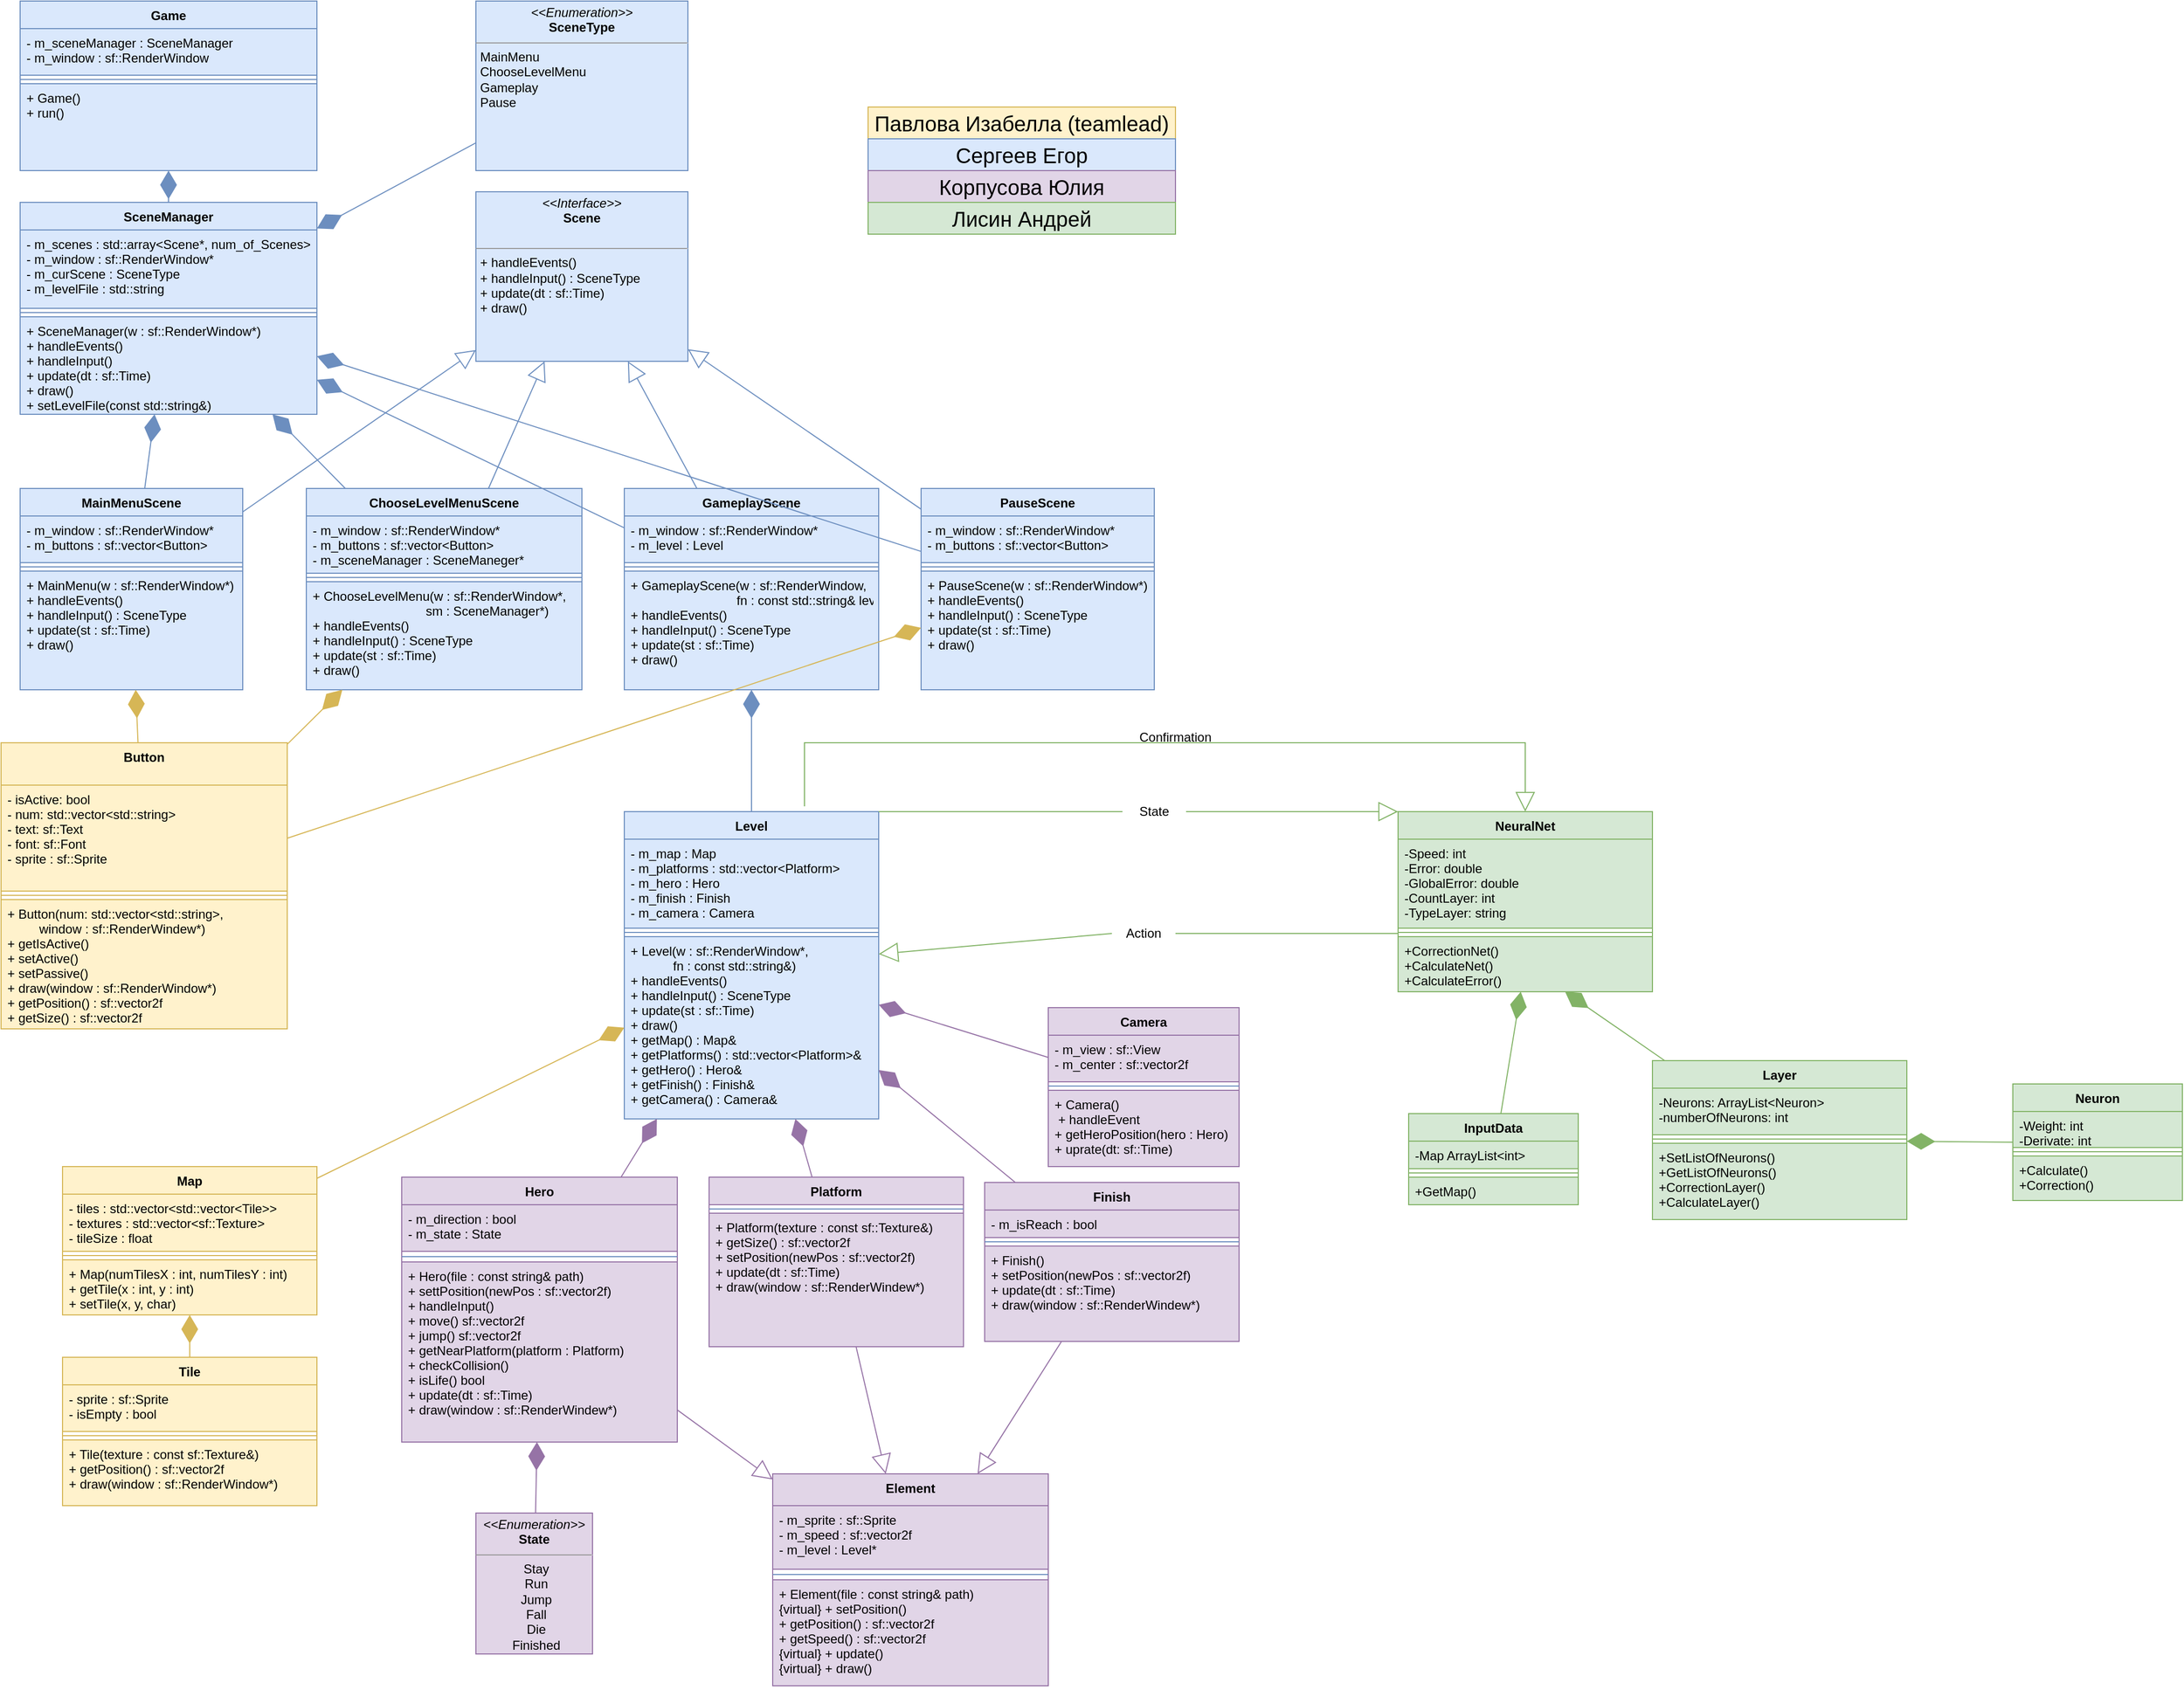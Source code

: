 <mxfile version="15.7.4" type="device"><diagram id="vkAeQ1FesNEpqsM9Obtp" name="Page-1"><mxGraphModel dx="2030" dy="1831" grid="1" gridSize="10" guides="1" tooltips="1" connect="1" arrows="1" fold="1" page="1" pageScale="1" pageWidth="827" pageHeight="1169" math="0" shadow="0"><root><mxCell id="0"/><mxCell id="1" parent="0"/><mxCell id="uZQgzMqzxV2RFCPO6Zmp-1" value="Game" style="swimlane;fontStyle=1;align=center;verticalAlign=top;childLayout=stackLayout;horizontal=1;startSize=26;horizontalStack=0;resizeParent=1;resizeParentMax=0;resizeLast=0;collapsible=1;marginBottom=0;fillColor=#dae8fc;strokeColor=#6c8ebf;" vertex="1" parent="1"><mxGeometry x="-542" y="-790" width="280" height="160" as="geometry"/></mxCell><mxCell id="uZQgzMqzxV2RFCPO6Zmp-2" value="- m_sceneManager : SceneManager&#10;- m_window : sf::RenderWindow" style="text;strokeColor=#6c8ebf;fillColor=#dae8fc;align=left;verticalAlign=top;spacingLeft=4;spacingRight=4;overflow=hidden;rotatable=0;points=[[0,0.5],[1,0.5]];portConstraint=eastwest;" vertex="1" parent="uZQgzMqzxV2RFCPO6Zmp-1"><mxGeometry y="26" width="280" height="44" as="geometry"/></mxCell><mxCell id="uZQgzMqzxV2RFCPO6Zmp-3" value="" style="line;strokeWidth=1;fillColor=#dae8fc;align=left;verticalAlign=middle;spacingTop=-1;spacingLeft=3;spacingRight=3;rotatable=0;labelPosition=right;points=[];portConstraint=eastwest;strokeColor=#6c8ebf;" vertex="1" parent="uZQgzMqzxV2RFCPO6Zmp-1"><mxGeometry y="70" width="280" height="8" as="geometry"/></mxCell><mxCell id="uZQgzMqzxV2RFCPO6Zmp-4" value="+ Game()&#10;+ run()" style="text;strokeColor=#6c8ebf;fillColor=#dae8fc;align=left;verticalAlign=top;spacingLeft=4;spacingRight=4;overflow=hidden;rotatable=0;points=[[0,0.5],[1,0.5]];portConstraint=eastwest;" vertex="1" parent="uZQgzMqzxV2RFCPO6Zmp-1"><mxGeometry y="78" width="280" height="82" as="geometry"/></mxCell><mxCell id="uZQgzMqzxV2RFCPO6Zmp-5" value="SceneManager" style="swimlane;fontStyle=1;align=center;verticalAlign=top;childLayout=stackLayout;horizontal=1;startSize=26;horizontalStack=0;resizeParent=1;resizeParentMax=0;resizeLast=0;collapsible=1;marginBottom=0;fillColor=#dae8fc;strokeColor=#6c8ebf;" vertex="1" parent="1"><mxGeometry x="-542" y="-600" width="280" height="200" as="geometry"><mxRectangle x="840" y="-240" width="120" height="26" as="alternateBounds"/></mxGeometry></mxCell><mxCell id="uZQgzMqzxV2RFCPO6Zmp-6" value="- m_scenes : std::array&lt;Scene*, num_of_Scenes&gt;&#10;- m_window : sf::RenderWindow*&#10;- m_curScene : SceneType&#10;- m_levelFile : std::string" style="text;strokeColor=#6c8ebf;fillColor=#dae8fc;align=left;verticalAlign=top;spacingLeft=4;spacingRight=4;overflow=hidden;rotatable=0;points=[[0,0.5],[1,0.5]];portConstraint=eastwest;" vertex="1" parent="uZQgzMqzxV2RFCPO6Zmp-5"><mxGeometry y="26" width="280" height="74" as="geometry"/></mxCell><mxCell id="uZQgzMqzxV2RFCPO6Zmp-7" value="" style="line;strokeWidth=1;fillColor=#dae8fc;align=left;verticalAlign=middle;spacingTop=-1;spacingLeft=3;spacingRight=3;rotatable=0;labelPosition=right;points=[];portConstraint=eastwest;strokeColor=#6c8ebf;" vertex="1" parent="uZQgzMqzxV2RFCPO6Zmp-5"><mxGeometry y="100" width="280" height="8" as="geometry"/></mxCell><mxCell id="uZQgzMqzxV2RFCPO6Zmp-8" value="+ SceneManager(w : sf::RenderWindow*)&#10;+ handleEvents()&#10;+ handleInput()&#10;+ update(dt : sf::Time)&#10;+ draw()&#10;+ setLevelFile(const std::string&amp;)" style="text;strokeColor=#6c8ebf;fillColor=#dae8fc;align=left;verticalAlign=top;spacingLeft=4;spacingRight=4;overflow=hidden;rotatable=0;points=[[0,0.5],[1,0.5]];portConstraint=eastwest;" vertex="1" parent="uZQgzMqzxV2RFCPO6Zmp-5"><mxGeometry y="108" width="280" height="92" as="geometry"/></mxCell><mxCell id="uZQgzMqzxV2RFCPO6Zmp-9" value="&lt;p style=&quot;margin: 0px ; margin-top: 4px ; text-align: center&quot;&gt;&lt;i&gt;&amp;lt;&amp;lt;Interface&amp;gt;&amp;gt;&lt;/i&gt;&lt;br&gt;&lt;b&gt;Scene&lt;/b&gt;&lt;/p&gt;&lt;p style=&quot;margin: 0px ; margin-left: 4px&quot;&gt;&lt;br&gt;&lt;/p&gt;&lt;hr size=&quot;1&quot;&gt;&lt;p style=&quot;margin: 0px ; margin-left: 4px&quot;&gt;+ handleEvents()&lt;br&gt;+ handleInput() : SceneType&lt;/p&gt;&lt;p style=&quot;margin: 0px ; margin-left: 4px&quot;&gt;+ update(dt : sf::Time)&lt;/p&gt;&lt;p style=&quot;margin: 0px ; margin-left: 4px&quot;&gt;+ draw()&lt;/p&gt;" style="verticalAlign=top;align=left;overflow=fill;fontSize=12;fontFamily=Helvetica;html=1;fillColor=#dae8fc;strokeColor=#6c8ebf;" vertex="1" parent="1"><mxGeometry x="-112" y="-610" width="200" height="160" as="geometry"/></mxCell><mxCell id="uZQgzMqzxV2RFCPO6Zmp-10" value="&lt;p style=&quot;margin: 0px ; margin-top: 4px ; text-align: center&quot;&gt;&lt;i&gt;&amp;lt;&amp;lt;Enumeration&amp;gt;&amp;gt;&lt;/i&gt;&lt;br&gt;&lt;b&gt;SceneType&lt;/b&gt;&lt;/p&gt;&lt;hr size=&quot;1&quot;&gt;&lt;p style=&quot;margin: 0px ; margin-left: 4px&quot;&gt;MainMenu&lt;/p&gt;&lt;p style=&quot;margin: 0px ; margin-left: 4px&quot;&gt;ChooseLevelMenu&lt;/p&gt;&lt;p style=&quot;margin: 0px ; margin-left: 4px&quot;&gt;Gameplay&lt;/p&gt;&lt;p style=&quot;margin: 0px ; margin-left: 4px&quot;&gt;Pause&lt;/p&gt;" style="verticalAlign=top;align=left;overflow=fill;fontSize=12;fontFamily=Helvetica;html=1;fillColor=#dae8fc;strokeColor=#6c8ebf;" vertex="1" parent="1"><mxGeometry x="-112" y="-790" width="200" height="160" as="geometry"/></mxCell><mxCell id="uZQgzMqzxV2RFCPO6Zmp-11" value="" style="endArrow=diamondThin;endFill=1;endSize=24;html=1;rounded=0;exitX=0.5;exitY=0;exitDx=0;exitDy=0;fillColor=#dae8fc;strokeColor=#6c8ebf;" edge="1" parent="1" source="uZQgzMqzxV2RFCPO6Zmp-5" target="uZQgzMqzxV2RFCPO6Zmp-4"><mxGeometry width="160" relative="1" as="geometry"><mxPoint x="-1382" y="170" as="sourcePoint"/><mxPoint x="-1412" y="70" as="targetPoint"/></mxGeometry></mxCell><mxCell id="uZQgzMqzxV2RFCPO6Zmp-12" value="MainMenuScene" style="swimlane;fontStyle=1;align=center;verticalAlign=top;childLayout=stackLayout;horizontal=1;startSize=26;horizontalStack=0;resizeParent=1;resizeParentMax=0;resizeLast=0;collapsible=1;marginBottom=0;fillColor=#dae8fc;strokeColor=#6c8ebf;" vertex="1" parent="1"><mxGeometry x="-542" y="-330" width="210" height="190" as="geometry"/></mxCell><mxCell id="uZQgzMqzxV2RFCPO6Zmp-13" value="- m_window : sf::RenderWindow*&#10;- m_buttons : sf::vector&lt;Button&gt;" style="text;strokeColor=#6c8ebf;fillColor=#dae8fc;align=left;verticalAlign=top;spacingLeft=4;spacingRight=4;overflow=hidden;rotatable=0;points=[[0,0.5],[1,0.5]];portConstraint=eastwest;" vertex="1" parent="uZQgzMqzxV2RFCPO6Zmp-12"><mxGeometry y="26" width="210" height="44" as="geometry"/></mxCell><mxCell id="uZQgzMqzxV2RFCPO6Zmp-14" value="" style="line;strokeWidth=1;fillColor=#dae8fc;align=left;verticalAlign=middle;spacingTop=-1;spacingLeft=3;spacingRight=3;rotatable=0;labelPosition=right;points=[];portConstraint=eastwest;strokeColor=#6c8ebf;" vertex="1" parent="uZQgzMqzxV2RFCPO6Zmp-12"><mxGeometry y="70" width="210" height="8" as="geometry"/></mxCell><mxCell id="uZQgzMqzxV2RFCPO6Zmp-15" value="+ MainMenu(w : sf::RenderWindow*)&#10;+ handleEvents()&#10;+ handleInput() : SceneType&#10;+ update(st : sf::Time)&#10;+ draw()" style="text;strokeColor=#6c8ebf;fillColor=#dae8fc;align=left;verticalAlign=top;spacingLeft=4;spacingRight=4;overflow=hidden;rotatable=0;points=[[0,0.5],[1,0.5]];portConstraint=eastwest;" vertex="1" parent="uZQgzMqzxV2RFCPO6Zmp-12"><mxGeometry y="78" width="210" height="112" as="geometry"/></mxCell><mxCell id="uZQgzMqzxV2RFCPO6Zmp-16" value="" style="endArrow=block;endSize=16;endFill=0;html=1;rounded=0;fillColor=#dae8fc;strokeColor=#6c8ebf;" edge="1" parent="1" source="uZQgzMqzxV2RFCPO6Zmp-12" target="uZQgzMqzxV2RFCPO6Zmp-9"><mxGeometry width="160" relative="1" as="geometry"><mxPoint x="-302" y="490" as="sourcePoint"/><mxPoint x="-142" y="490" as="targetPoint"/></mxGeometry></mxCell><mxCell id="uZQgzMqzxV2RFCPO6Zmp-17" value="ChooseLevelMenuScene" style="swimlane;fontStyle=1;align=center;verticalAlign=top;childLayout=stackLayout;horizontal=1;startSize=26;horizontalStack=0;resizeParent=1;resizeParentMax=0;resizeLast=0;collapsible=1;marginBottom=0;fillColor=#dae8fc;strokeColor=#6c8ebf;" vertex="1" parent="1"><mxGeometry x="-272" y="-330" width="260" height="190" as="geometry"/></mxCell><mxCell id="uZQgzMqzxV2RFCPO6Zmp-18" value="- m_window : sf::RenderWindow*&#10;- m_buttons : sf::vector&lt;Button&gt;&#10;- m_sceneManager : SceneManeger*" style="text;strokeColor=#6c8ebf;fillColor=#dae8fc;align=left;verticalAlign=top;spacingLeft=4;spacingRight=4;overflow=hidden;rotatable=0;points=[[0,0.5],[1,0.5]];portConstraint=eastwest;" vertex="1" parent="uZQgzMqzxV2RFCPO6Zmp-17"><mxGeometry y="26" width="260" height="54" as="geometry"/></mxCell><mxCell id="uZQgzMqzxV2RFCPO6Zmp-19" value="" style="line;strokeWidth=1;fillColor=#dae8fc;align=left;verticalAlign=middle;spacingTop=-1;spacingLeft=3;spacingRight=3;rotatable=0;labelPosition=right;points=[];portConstraint=eastwest;strokeColor=#6c8ebf;" vertex="1" parent="uZQgzMqzxV2RFCPO6Zmp-17"><mxGeometry y="80" width="260" height="8" as="geometry"/></mxCell><mxCell id="uZQgzMqzxV2RFCPO6Zmp-20" value="+ ChooseLevelMenu(w : sf::RenderWindow*,&#10;                                sm : SceneManager*)&#10;+ handleEvents()&#10;+ handleInput() : SceneType&#10;+ update(st : sf::Time)&#10;+ draw()" style="text;strokeColor=#6c8ebf;fillColor=#dae8fc;align=left;verticalAlign=top;spacingLeft=4;spacingRight=4;overflow=hidden;rotatable=0;points=[[0,0.5],[1,0.5]];portConstraint=eastwest;" vertex="1" parent="uZQgzMqzxV2RFCPO6Zmp-17"><mxGeometry y="88" width="260" height="102" as="geometry"/></mxCell><mxCell id="uZQgzMqzxV2RFCPO6Zmp-21" value="" style="endArrow=block;endSize=16;endFill=0;html=1;rounded=0;fillColor=#dae8fc;strokeColor=#6c8ebf;" edge="1" parent="1" source="uZQgzMqzxV2RFCPO6Zmp-17" target="uZQgzMqzxV2RFCPO6Zmp-9"><mxGeometry width="160" relative="1" as="geometry"><mxPoint x="-222" y="520" as="sourcePoint"/><mxPoint x="-202" y="460" as="targetPoint"/></mxGeometry></mxCell><mxCell id="uZQgzMqzxV2RFCPO6Zmp-22" value="GameplayScene" style="swimlane;fontStyle=1;align=center;verticalAlign=top;childLayout=stackLayout;horizontal=1;startSize=26;horizontalStack=0;resizeParent=1;resizeParentMax=0;resizeLast=0;collapsible=1;marginBottom=0;fillColor=#dae8fc;strokeColor=#6c8ebf;" vertex="1" parent="1"><mxGeometry x="28" y="-330" width="240" height="190" as="geometry"/></mxCell><mxCell id="uZQgzMqzxV2RFCPO6Zmp-23" value="- m_window : sf::RenderWindow*&#10;- m_level : Level" style="text;strokeColor=#6c8ebf;fillColor=#dae8fc;align=left;verticalAlign=top;spacingLeft=4;spacingRight=4;overflow=hidden;rotatable=0;points=[[0,0.5],[1,0.5]];portConstraint=eastwest;" vertex="1" parent="uZQgzMqzxV2RFCPO6Zmp-22"><mxGeometry y="26" width="240" height="44" as="geometry"/></mxCell><mxCell id="uZQgzMqzxV2RFCPO6Zmp-24" value="" style="line;strokeWidth=1;fillColor=#dae8fc;align=left;verticalAlign=middle;spacingTop=-1;spacingLeft=3;spacingRight=3;rotatable=0;labelPosition=right;points=[];portConstraint=eastwest;strokeColor=#6c8ebf;" vertex="1" parent="uZQgzMqzxV2RFCPO6Zmp-22"><mxGeometry y="70" width="240" height="8" as="geometry"/></mxCell><mxCell id="uZQgzMqzxV2RFCPO6Zmp-25" value="+ GameplayScene(w : sf::RenderWindow,&#10;                              fn : const std::string&amp; level_file)&#10;+ handleEvents()&#10;+ handleInput() : SceneType&#10;+ update(st : sf::Time)&#10;+ draw()" style="text;strokeColor=#6c8ebf;fillColor=#dae8fc;align=left;verticalAlign=top;spacingLeft=4;spacingRight=4;overflow=hidden;rotatable=0;points=[[0,0.5],[1,0.5]];portConstraint=eastwest;" vertex="1" parent="uZQgzMqzxV2RFCPO6Zmp-22"><mxGeometry y="78" width="240" height="112" as="geometry"/></mxCell><mxCell id="uZQgzMqzxV2RFCPO6Zmp-26" value="" style="endArrow=block;endSize=16;endFill=0;html=1;rounded=0;fillColor=#dae8fc;strokeColor=#6c8ebf;" edge="1" parent="1" source="uZQgzMqzxV2RFCPO6Zmp-22" target="uZQgzMqzxV2RFCPO6Zmp-9"><mxGeometry width="160" relative="1" as="geometry"><mxPoint x="-62" y="488.6" as="sourcePoint"/><mxPoint x="-62" y="430" as="targetPoint"/></mxGeometry></mxCell><mxCell id="uZQgzMqzxV2RFCPO6Zmp-27" value="PauseScene" style="swimlane;fontStyle=1;align=center;verticalAlign=top;childLayout=stackLayout;horizontal=1;startSize=26;horizontalStack=0;resizeParent=1;resizeParentMax=0;resizeLast=0;collapsible=1;marginBottom=0;fillColor=#dae8fc;strokeColor=#6c8ebf;" vertex="1" parent="1"><mxGeometry x="308" y="-330" width="220" height="190" as="geometry"/></mxCell><mxCell id="uZQgzMqzxV2RFCPO6Zmp-28" value="- m_window : sf::RenderWindow*&#10;- m_buttons : sf::vector&lt;Button&gt;" style="text;strokeColor=#6c8ebf;fillColor=#dae8fc;align=left;verticalAlign=top;spacingLeft=4;spacingRight=4;overflow=hidden;rotatable=0;points=[[0,0.5],[1,0.5]];portConstraint=eastwest;" vertex="1" parent="uZQgzMqzxV2RFCPO6Zmp-27"><mxGeometry y="26" width="220" height="44" as="geometry"/></mxCell><mxCell id="uZQgzMqzxV2RFCPO6Zmp-29" value="" style="line;strokeWidth=1;fillColor=#dae8fc;align=left;verticalAlign=middle;spacingTop=-1;spacingLeft=3;spacingRight=3;rotatable=0;labelPosition=right;points=[];portConstraint=eastwest;strokeColor=#6c8ebf;" vertex="1" parent="uZQgzMqzxV2RFCPO6Zmp-27"><mxGeometry y="70" width="220" height="8" as="geometry"/></mxCell><mxCell id="uZQgzMqzxV2RFCPO6Zmp-30" value="+ PauseScene(w : sf::RenderWindow*)&#10;+ handleEvents()&#10;+ handleInput() : SceneType&#10;+ update(st : sf::Time)&#10;+ draw()" style="text;strokeColor=#6c8ebf;fillColor=#dae8fc;align=left;verticalAlign=top;spacingLeft=4;spacingRight=4;overflow=hidden;rotatable=0;points=[[0,0.5],[1,0.5]];portConstraint=eastwest;" vertex="1" parent="uZQgzMqzxV2RFCPO6Zmp-27"><mxGeometry y="78" width="220" height="112" as="geometry"/></mxCell><mxCell id="uZQgzMqzxV2RFCPO6Zmp-31" value="" style="endArrow=block;endSize=16;endFill=0;html=1;rounded=0;fillColor=#dae8fc;strokeColor=#6c8ebf;" edge="1" parent="1" source="uZQgzMqzxV2RFCPO6Zmp-27" target="uZQgzMqzxV2RFCPO6Zmp-9"><mxGeometry width="160" relative="1" as="geometry"><mxPoint x="-82" y="410" as="sourcePoint"/><mxPoint x="-102" y="350" as="targetPoint"/></mxGeometry></mxCell><mxCell id="uZQgzMqzxV2RFCPO6Zmp-34" value="Level" style="swimlane;fontStyle=1;align=center;verticalAlign=top;childLayout=stackLayout;horizontal=1;startSize=26;horizontalStack=0;resizeParent=1;resizeParentMax=0;resizeLast=0;collapsible=1;marginBottom=0;fillColor=#dae8fc;strokeColor=#6c8ebf;" vertex="1" parent="1"><mxGeometry x="28" y="-25" width="240" height="290" as="geometry"/></mxCell><mxCell id="uZQgzMqzxV2RFCPO6Zmp-35" value="- m_map : Map&#10;- m_platforms : std::vector&lt;Platform&gt;&#10;- m_hero : Hero&#10;- m_finish : Finish&#10;- m_camera : Camera" style="text;strokeColor=#6c8ebf;fillColor=#dae8fc;align=left;verticalAlign=top;spacingLeft=4;spacingRight=4;overflow=hidden;rotatable=0;points=[[0,0.5],[1,0.5]];portConstraint=eastwest;" vertex="1" parent="uZQgzMqzxV2RFCPO6Zmp-34"><mxGeometry y="26" width="240" height="84" as="geometry"/></mxCell><mxCell id="uZQgzMqzxV2RFCPO6Zmp-36" value="" style="line;strokeWidth=1;fillColor=#dae8fc;align=left;verticalAlign=middle;spacingTop=-1;spacingLeft=3;spacingRight=3;rotatable=0;labelPosition=right;points=[];portConstraint=eastwest;strokeColor=#6c8ebf;" vertex="1" parent="uZQgzMqzxV2RFCPO6Zmp-34"><mxGeometry y="110" width="240" height="8" as="geometry"/></mxCell><mxCell id="uZQgzMqzxV2RFCPO6Zmp-37" value="+ Level(w : sf::RenderWindow*,&#10;            fn : const std::string&amp;)&#10;+ handleEvents()&#10;+ handleInput() : SceneType&#10;+ update(st : sf::Time)&#10;+ draw()&#10;+ getMap() : Map&amp;&#10;+ getPlatforms() : std::vector&lt;Platform&gt;&amp;&#10;+ getHero() : Hero&amp;&#10;+ getFinish() : Finish&amp;&#10;+ getCamera() : Camera&amp;" style="text;strokeColor=#6c8ebf;fillColor=#dae8fc;align=left;verticalAlign=top;spacingLeft=4;spacingRight=4;overflow=hidden;rotatable=0;points=[[0,0.5],[1,0.5]];portConstraint=eastwest;" vertex="1" parent="uZQgzMqzxV2RFCPO6Zmp-34"><mxGeometry y="118" width="240" height="172" as="geometry"/></mxCell><mxCell id="uZQgzMqzxV2RFCPO6Zmp-38" value="" style="endArrow=diamondThin;endFill=1;endSize=24;html=1;rounded=0;fillColor=#dae8fc;strokeColor=#6c8ebf;" edge="1" parent="1" source="uZQgzMqzxV2RFCPO6Zmp-34" target="uZQgzMqzxV2RFCPO6Zmp-22"><mxGeometry width="160" relative="1" as="geometry"><mxPoint x="78" y="-60" as="sourcePoint"/><mxPoint x="238" y="-60" as="targetPoint"/></mxGeometry></mxCell><mxCell id="uZQgzMqzxV2RFCPO6Zmp-39" value="Platform" style="swimlane;fontStyle=1;align=center;verticalAlign=top;childLayout=stackLayout;horizontal=1;startSize=26;horizontalStack=0;resizeParent=1;resizeParentMax=0;resizeLast=0;collapsible=1;marginBottom=0;fillColor=#e1d5e7;strokeColor=#9673a6;" vertex="1" parent="1"><mxGeometry x="108" y="320" width="240" height="160" as="geometry"/></mxCell><mxCell id="uZQgzMqzxV2RFCPO6Zmp-40" value="" style="line;strokeWidth=1;fillColor=#dae8fc;align=left;verticalAlign=middle;spacingTop=-1;spacingLeft=3;spacingRight=3;rotatable=0;labelPosition=right;points=[];portConstraint=eastwest;strokeColor=#6c8ebf;" vertex="1" parent="uZQgzMqzxV2RFCPO6Zmp-39"><mxGeometry y="26" width="240" height="8" as="geometry"/></mxCell><mxCell id="uZQgzMqzxV2RFCPO6Zmp-41" value="+ Platform(texture : const sf::Texture&amp;)&#10;+ getSize() : sf::vector2f&#10;+ setPosition(newPos : sf::vector2f)&#10;+ update(dt : sf::Time)&#10;+ draw(window : sf::RenderWindew*)&#10;" style="text;strokeColor=#9673a6;fillColor=#e1d5e7;align=left;verticalAlign=top;spacingLeft=4;spacingRight=4;overflow=hidden;rotatable=0;points=[[0,0.5],[1,0.5]];portConstraint=eastwest;" vertex="1" parent="uZQgzMqzxV2RFCPO6Zmp-39"><mxGeometry y="34" width="240" height="126" as="geometry"/></mxCell><mxCell id="uZQgzMqzxV2RFCPO6Zmp-42" value="Hero" style="swimlane;fontStyle=1;align=center;verticalAlign=top;childLayout=stackLayout;horizontal=1;startSize=26;horizontalStack=0;resizeParent=1;resizeParentMax=0;resizeLast=0;collapsible=1;marginBottom=0;fillColor=#e1d5e7;strokeColor=#9673a6;" vertex="1" parent="1"><mxGeometry x="-182" y="320" width="260" height="250" as="geometry"/></mxCell><mxCell id="uZQgzMqzxV2RFCPO6Zmp-43" value="- m_direction : bool&#10;- m_state : State" style="text;strokeColor=#9673a6;fillColor=#e1d5e7;align=left;verticalAlign=top;spacingLeft=4;spacingRight=4;overflow=hidden;rotatable=0;points=[[0,0.5],[1,0.5]];portConstraint=eastwest;" vertex="1" parent="uZQgzMqzxV2RFCPO6Zmp-42"><mxGeometry y="26" width="260" height="44" as="geometry"/></mxCell><mxCell id="uZQgzMqzxV2RFCPO6Zmp-44" value="" style="line;strokeWidth=1;fillColor=#dae8fc;align=left;verticalAlign=middle;spacingTop=-1;spacingLeft=3;spacingRight=3;rotatable=0;labelPosition=right;points=[];portConstraint=eastwest;strokeColor=#6c8ebf;" vertex="1" parent="uZQgzMqzxV2RFCPO6Zmp-42"><mxGeometry y="70" width="260" height="10" as="geometry"/></mxCell><mxCell id="uZQgzMqzxV2RFCPO6Zmp-45" value="+ Hero(file : const string&amp; path)&#10;+ settPosition(newPos : sf::vector2f)&#10;+ handleInput()&#10;+ move() sf::vector2f&#10;+ jump() sf::vector2f&#10;+ getNearPlatform(platform : Platform)&#10;+ checkCollision() &#10;+ isLife() bool&#10;+ update(dt : sf::Time)&#10;+ draw(window : sf::RenderWindew*)&#10;&#10;&#10;" style="text;strokeColor=#9673a6;fillColor=#e1d5e7;align=left;verticalAlign=top;spacingLeft=4;spacingRight=4;overflow=hidden;rotatable=0;points=[[0,0.5],[1,0.5]];portConstraint=eastwest;" vertex="1" parent="uZQgzMqzxV2RFCPO6Zmp-42"><mxGeometry y="80" width="260" height="170" as="geometry"/></mxCell><mxCell id="uZQgzMqzxV2RFCPO6Zmp-46" value="Finish" style="swimlane;fontStyle=1;align=center;verticalAlign=top;childLayout=stackLayout;horizontal=1;startSize=26;horizontalStack=0;resizeParent=1;resizeParentMax=0;resizeLast=0;collapsible=1;marginBottom=0;fillColor=#e1d5e7;strokeColor=#9673a6;" vertex="1" parent="1"><mxGeometry x="368" y="325" width="240" height="150" as="geometry"/></mxCell><mxCell id="uZQgzMqzxV2RFCPO6Zmp-47" value="- m_isReach : bool" style="text;strokeColor=#9673a6;fillColor=#e1d5e7;align=left;verticalAlign=top;spacingLeft=4;spacingRight=4;overflow=hidden;rotatable=0;points=[[0,0.5],[1,0.5]];portConstraint=eastwest;" vertex="1" parent="uZQgzMqzxV2RFCPO6Zmp-46"><mxGeometry y="26" width="240" height="26" as="geometry"/></mxCell><mxCell id="uZQgzMqzxV2RFCPO6Zmp-48" value="" style="line;strokeWidth=1;fillColor=#dae8fc;align=left;verticalAlign=middle;spacingTop=-1;spacingLeft=3;spacingRight=3;rotatable=0;labelPosition=right;points=[];portConstraint=eastwest;strokeColor=#6c8ebf;" vertex="1" parent="uZQgzMqzxV2RFCPO6Zmp-46"><mxGeometry y="52" width="240" height="8" as="geometry"/></mxCell><mxCell id="uZQgzMqzxV2RFCPO6Zmp-49" value="+ Finish()&#10;+ setPosition(newPos : sf::vector2f)&#10;+ update(dt : sf::Time)&#10;+ draw(window : sf::RenderWindew*)" style="text;strokeColor=#9673a6;fillColor=#e1d5e7;align=left;verticalAlign=top;spacingLeft=4;spacingRight=4;overflow=hidden;rotatable=0;points=[[0,0.5],[1,0.5]];portConstraint=eastwest;" vertex="1" parent="uZQgzMqzxV2RFCPO6Zmp-46"><mxGeometry y="60" width="240" height="90" as="geometry"/></mxCell><mxCell id="uZQgzMqzxV2RFCPO6Zmp-51" value="Camera" style="swimlane;fontStyle=1;align=center;verticalAlign=top;childLayout=stackLayout;horizontal=1;startSize=26;horizontalStack=0;resizeParent=1;resizeParentMax=0;resizeLast=0;collapsible=1;marginBottom=0;fillColor=#e1d5e7;strokeColor=#9673a6;" vertex="1" parent="1"><mxGeometry x="428" y="160" width="180" height="150" as="geometry"/></mxCell><mxCell id="uZQgzMqzxV2RFCPO6Zmp-52" value="- m_view : sf::View&#10;- m_center : sf::vector2f" style="text;strokeColor=#9673a6;fillColor=#e1d5e7;align=left;verticalAlign=top;spacingLeft=4;spacingRight=4;overflow=hidden;rotatable=0;points=[[0,0.5],[1,0.5]];portConstraint=eastwest;" vertex="1" parent="uZQgzMqzxV2RFCPO6Zmp-51"><mxGeometry y="26" width="180" height="44" as="geometry"/></mxCell><mxCell id="uZQgzMqzxV2RFCPO6Zmp-53" value="" style="line;strokeWidth=1;fillColor=#dae8fc;align=left;verticalAlign=middle;spacingTop=-1;spacingLeft=3;spacingRight=3;rotatable=0;labelPosition=right;points=[];portConstraint=eastwest;strokeColor=#6c8ebf;" vertex="1" parent="uZQgzMqzxV2RFCPO6Zmp-51"><mxGeometry y="70" width="180" height="8" as="geometry"/></mxCell><mxCell id="uZQgzMqzxV2RFCPO6Zmp-54" value="+ Camera()&#10; + handleEvent&#10;+ getHeroPosition(hero : Hero)&#10;+ uprate(dt: sf::Time)" style="text;strokeColor=#9673a6;fillColor=#e1d5e7;align=left;verticalAlign=top;spacingLeft=4;spacingRight=4;overflow=hidden;rotatable=0;points=[[0,0.5],[1,0.5]];portConstraint=eastwest;" vertex="1" parent="uZQgzMqzxV2RFCPO6Zmp-51"><mxGeometry y="78" width="180" height="72" as="geometry"/></mxCell><mxCell id="uZQgzMqzxV2RFCPO6Zmp-55" value="" style="endArrow=diamondThin;endFill=1;endSize=24;html=1;rounded=0;fillColor=#e1d5e7;strokeColor=#9673a6;" edge="1" parent="1" source="uZQgzMqzxV2RFCPO6Zmp-51" target="uZQgzMqzxV2RFCPO6Zmp-34"><mxGeometry width="160" relative="1" as="geometry"><mxPoint x="658.0" y="140.741" as="sourcePoint"/><mxPoint x="608" y="50" as="targetPoint"/></mxGeometry></mxCell><mxCell id="uZQgzMqzxV2RFCPO6Zmp-56" value="Element" style="swimlane;fontStyle=1;align=center;verticalAlign=top;childLayout=stackLayout;horizontal=1;startSize=30;horizontalStack=0;resizeParent=1;resizeParentMax=0;resizeLast=0;collapsible=1;marginBottom=0;fillColor=#e1d5e7;strokeColor=#9673a6;" vertex="1" parent="1"><mxGeometry x="168" y="600" width="260" height="200" as="geometry"/></mxCell><mxCell id="uZQgzMqzxV2RFCPO6Zmp-57" value="- m_sprite : sf::Sprite&#10;- m_speed : sf::vector2f&#10;- m_level : Level*" style="text;strokeColor=#9673a6;fillColor=#e1d5e7;align=left;verticalAlign=top;spacingLeft=4;spacingRight=4;overflow=hidden;rotatable=0;points=[[0,0.5],[1,0.5]];portConstraint=eastwest;" vertex="1" parent="uZQgzMqzxV2RFCPO6Zmp-56"><mxGeometry y="30" width="260" height="60" as="geometry"/></mxCell><mxCell id="uZQgzMqzxV2RFCPO6Zmp-58" value="" style="line;strokeWidth=1;fillColor=#dae8fc;align=left;verticalAlign=middle;spacingTop=-1;spacingLeft=3;spacingRight=3;rotatable=0;labelPosition=right;points=[];portConstraint=eastwest;strokeColor=#6c8ebf;" vertex="1" parent="uZQgzMqzxV2RFCPO6Zmp-56"><mxGeometry y="90" width="260" height="10" as="geometry"/></mxCell><mxCell id="uZQgzMqzxV2RFCPO6Zmp-59" value="+ Element(file : const string&amp; path)&#10;{virtual} + setPosition()&#10;+ getPosition() : sf::vector2f&#10;+ getSpeed() : sf::vector2f&#10;{virtual} + update()&#10;{virtual} + draw()" style="text;strokeColor=#9673a6;fillColor=#e1d5e7;align=left;verticalAlign=top;spacingLeft=4;spacingRight=4;overflow=hidden;rotatable=0;points=[[0,0.5],[1,0.5]];portConstraint=eastwest;" vertex="1" parent="uZQgzMqzxV2RFCPO6Zmp-56"><mxGeometry y="100" width="260" height="100" as="geometry"/></mxCell><mxCell id="uZQgzMqzxV2RFCPO6Zmp-60" value="" style="endArrow=block;endSize=16;endFill=0;html=1;rounded=0;fillColor=#e1d5e7;strokeColor=#9673a6;" edge="1" parent="1" source="uZQgzMqzxV2RFCPO6Zmp-46" target="uZQgzMqzxV2RFCPO6Zmp-56"><mxGeometry width="160" relative="1" as="geometry"><mxPoint x="1298" y="393.075" as="sourcePoint"/><mxPoint x="1098" y="269.998" as="targetPoint"/></mxGeometry></mxCell><mxCell id="uZQgzMqzxV2RFCPO6Zmp-61" value="" style="endArrow=block;endSize=16;endFill=0;html=1;rounded=0;fillColor=#e1d5e7;strokeColor=#9673a6;" edge="1" parent="1" source="uZQgzMqzxV2RFCPO6Zmp-39" target="uZQgzMqzxV2RFCPO6Zmp-56"><mxGeometry width="160" relative="1" as="geometry"><mxPoint x="1358" y="420" as="sourcePoint"/><mxPoint x="968" y="350" as="targetPoint"/></mxGeometry></mxCell><mxCell id="uZQgzMqzxV2RFCPO6Zmp-62" value="" style="endArrow=block;endSize=16;endFill=0;html=1;rounded=0;fillColor=#e1d5e7;strokeColor=#9673a6;" edge="1" parent="1" source="uZQgzMqzxV2RFCPO6Zmp-42" target="uZQgzMqzxV2RFCPO6Zmp-56"><mxGeometry width="160" relative="1" as="geometry"><mxPoint x="688" y="400" as="sourcePoint"/><mxPoint x="798" y="300" as="targetPoint"/></mxGeometry></mxCell><mxCell id="uZQgzMqzxV2RFCPO6Zmp-63" value="&lt;p style=&quot;margin: 4px 0px 0px&quot;&gt;&lt;i&gt;&amp;lt;&amp;lt;Enumeration&amp;gt;&amp;gt;&lt;/i&gt;&lt;br&gt;&lt;b&gt;State&lt;/b&gt;&lt;/p&gt;&lt;hr size=&quot;1&quot;&gt;&lt;p style=&quot;margin: 0px ; margin-left: 4px&quot;&gt;Stay&lt;/p&gt;&lt;p style=&quot;margin: 0px ; margin-left: 4px&quot;&gt;Run&lt;/p&gt;&lt;p style=&quot;margin: 0px ; margin-left: 4px&quot;&gt;Jump&lt;/p&gt;&lt;p style=&quot;margin: 0px ; margin-left: 4px&quot;&gt;Fall&lt;/p&gt;&lt;p style=&quot;margin: 0px ; margin-left: 4px&quot;&gt;Die&lt;/p&gt;&lt;p style=&quot;margin: 0px ; margin-left: 4px&quot;&gt;Finished&lt;/p&gt;" style="verticalAlign=top;align=center;overflow=fill;fontSize=12;fontFamily=Helvetica;html=1;fillColor=#e1d5e7;strokeColor=#9673a6;" vertex="1" parent="1"><mxGeometry x="-112" y="637" width="110" height="133" as="geometry"/></mxCell><mxCell id="uZQgzMqzxV2RFCPO6Zmp-64" value="" style="endArrow=diamondThin;endFill=1;endSize=24;html=1;rounded=0;fillColor=#e1d5e7;strokeColor=#9673a6;" edge="1" parent="1" source="uZQgzMqzxV2RFCPO6Zmp-63" target="uZQgzMqzxV2RFCPO6Zmp-42"><mxGeometry width="160" relative="1" as="geometry"><mxPoint x="698" y="460" as="sourcePoint"/><mxPoint x="568" y="410" as="targetPoint"/></mxGeometry></mxCell><mxCell id="uZQgzMqzxV2RFCPO6Zmp-66" value="" style="endArrow=diamondThin;endFill=1;endSize=24;html=1;rounded=0;fillColor=#e1d5e7;strokeColor=#9673a6;" edge="1" parent="1" source="uZQgzMqzxV2RFCPO6Zmp-42" target="uZQgzMqzxV2RFCPO6Zmp-34"><mxGeometry width="160" relative="1" as="geometry"><mxPoint x="318" y="200" as="sourcePoint"/><mxPoint x="478" y="200" as="targetPoint"/></mxGeometry></mxCell><mxCell id="uZQgzMqzxV2RFCPO6Zmp-67" value="" style="endArrow=diamondThin;endFill=1;endSize=24;html=1;rounded=0;fillColor=#dae8fc;strokeColor=#6c8ebf;" edge="1" parent="1" source="uZQgzMqzxV2RFCPO6Zmp-10" target="uZQgzMqzxV2RFCPO6Zmp-5"><mxGeometry width="160" relative="1" as="geometry"><mxPoint x="-412" y="-410" as="sourcePoint"/><mxPoint x="-252" y="-410" as="targetPoint"/></mxGeometry></mxCell><mxCell id="uZQgzMqzxV2RFCPO6Zmp-68" value="" style="endArrow=diamondThin;endFill=1;endSize=24;html=1;rounded=0;fillColor=#e1d5e7;strokeColor=#9673a6;" edge="1" parent="1" source="uZQgzMqzxV2RFCPO6Zmp-46" target="uZQgzMqzxV2RFCPO6Zmp-34"><mxGeometry width="160" relative="1" as="geometry"><mxPoint x="322" y="-16.654" as="sourcePoint"/><mxPoint x="278" y="-2.795" as="targetPoint"/></mxGeometry></mxCell><mxCell id="uZQgzMqzxV2RFCPO6Zmp-69" value="" style="endArrow=diamondThin;endFill=1;endSize=24;html=1;rounded=0;fillColor=#e1d5e7;strokeColor=#9673a6;" edge="1" parent="1" source="uZQgzMqzxV2RFCPO6Zmp-39" target="uZQgzMqzxV2RFCPO6Zmp-34"><mxGeometry width="160" relative="1" as="geometry"><mxPoint x="322" y="81.197" as="sourcePoint"/><mxPoint x="278" y="68.803" as="targetPoint"/></mxGeometry></mxCell><mxCell id="uZQgzMqzxV2RFCPO6Zmp-70" value="Button" style="swimlane;fontStyle=1;align=center;verticalAlign=top;childLayout=stackLayout;horizontal=1;startSize=40;horizontalStack=0;resizeParent=1;resizeParentMax=0;resizeLast=0;collapsible=1;marginBottom=0;fillColor=#fff2cc;strokeColor=#d6b656;" vertex="1" parent="1"><mxGeometry x="-560" y="-90" width="270" height="270" as="geometry"/></mxCell><mxCell id="uZQgzMqzxV2RFCPO6Zmp-71" value="- isActive: bool&#10;- num: std::vector&lt;std::string&gt;&#10;- text: sf::Text&#10;- font: sf::Font&#10;- sprite : sf::Sprite" style="text;align=left;verticalAlign=top;spacingLeft=4;spacingRight=4;overflow=hidden;rotatable=0;points=[[0,0.5],[1,0.5]];portConstraint=eastwest;fillColor=#fff2cc;strokeColor=#d6b656;" vertex="1" parent="uZQgzMqzxV2RFCPO6Zmp-70"><mxGeometry y="40" width="270" height="100" as="geometry"/></mxCell><mxCell id="uZQgzMqzxV2RFCPO6Zmp-72" value="" style="line;strokeWidth=1;fillColor=#fff2cc;align=left;verticalAlign=middle;spacingTop=-1;spacingLeft=3;spacingRight=3;rotatable=0;labelPosition=right;points=[];portConstraint=eastwest;strokeColor=#d6b656;" vertex="1" parent="uZQgzMqzxV2RFCPO6Zmp-70"><mxGeometry y="140" width="270" height="8" as="geometry"/></mxCell><mxCell id="uZQgzMqzxV2RFCPO6Zmp-73" value="+ Button(num: std::vector&lt;std::string&gt;, &#10;         window : sf::RenderWindew*)&#10;+ getIsActive()&#10;+ setActive()&#10;+ setPassive()&#10;+ draw(window : sf::RenderWindow*)&#10;+ getPosition() : sf::vector2f&#10;+ getSize() : sf::vector2f" style="text;align=left;verticalAlign=top;spacingLeft=4;spacingRight=4;overflow=hidden;rotatable=0;points=[[0,0.5],[1,0.5]];portConstraint=eastwest;fillColor=#fff2cc;strokeColor=#d6b656;" vertex="1" parent="uZQgzMqzxV2RFCPO6Zmp-70"><mxGeometry y="148" width="270" height="122" as="geometry"/></mxCell><mxCell id="uZQgzMqzxV2RFCPO6Zmp-74" value="Map" style="swimlane;fontStyle=1;align=center;verticalAlign=top;childLayout=stackLayout;horizontal=1;startSize=26;horizontalStack=0;resizeParent=1;resizeParentMax=0;resizeLast=0;collapsible=1;marginBottom=0;fillColor=#fff2cc;strokeColor=#d6b656;" vertex="1" parent="1"><mxGeometry x="-502" y="310" width="240" height="140" as="geometry"/></mxCell><mxCell id="uZQgzMqzxV2RFCPO6Zmp-75" value="- tiles : std::vector&lt;std::vector&lt;Tile&gt;&gt;&#10;- textures : std::vector&lt;sf::Texture&gt;&#10;- tileSize : float" style="text;strokeColor=#d6b656;fillColor=#fff2cc;align=left;verticalAlign=top;spacingLeft=4;spacingRight=4;overflow=hidden;rotatable=0;points=[[0,0.5],[1,0.5]];portConstraint=eastwest;" vertex="1" parent="uZQgzMqzxV2RFCPO6Zmp-74"><mxGeometry y="26" width="240" height="54" as="geometry"/></mxCell><mxCell id="uZQgzMqzxV2RFCPO6Zmp-76" value="" style="line;strokeWidth=1;fillColor=#fff2cc;align=left;verticalAlign=middle;spacingTop=-1;spacingLeft=3;spacingRight=3;rotatable=0;labelPosition=right;points=[];portConstraint=eastwest;strokeColor=#d6b656;" vertex="1" parent="uZQgzMqzxV2RFCPO6Zmp-74"><mxGeometry y="80" width="240" height="8" as="geometry"/></mxCell><mxCell id="uZQgzMqzxV2RFCPO6Zmp-77" value="+ Map(numTilesX : int, numTilesY : int)&#10;+ getTile(x : int, y : int)&#10;+ setTile(x, y, char)" style="text;strokeColor=#d6b656;fillColor=#fff2cc;align=left;verticalAlign=top;spacingLeft=4;spacingRight=4;overflow=hidden;rotatable=0;points=[[0,0.5],[1,0.5]];portConstraint=eastwest;" vertex="1" parent="uZQgzMqzxV2RFCPO6Zmp-74"><mxGeometry y="88" width="240" height="52" as="geometry"/></mxCell><mxCell id="uZQgzMqzxV2RFCPO6Zmp-78" value="Tile" style="swimlane;fontStyle=1;align=center;verticalAlign=top;childLayout=stackLayout;horizontal=1;startSize=26;horizontalStack=0;resizeParent=1;resizeParentMax=0;resizeLast=0;collapsible=1;marginBottom=0;fillColor=#fff2cc;strokeColor=#d6b656;" vertex="1" parent="1"><mxGeometry x="-502" y="490" width="240" height="140" as="geometry"/></mxCell><mxCell id="uZQgzMqzxV2RFCPO6Zmp-79" value="- sprite : sf::Sprite&#10;- isEmpty : bool" style="text;strokeColor=#d6b656;fillColor=#fff2cc;align=left;verticalAlign=top;spacingLeft=4;spacingRight=4;overflow=hidden;rotatable=0;points=[[0,0.5],[1,0.5]];portConstraint=eastwest;" vertex="1" parent="uZQgzMqzxV2RFCPO6Zmp-78"><mxGeometry y="26" width="240" height="44" as="geometry"/></mxCell><mxCell id="uZQgzMqzxV2RFCPO6Zmp-80" value="" style="line;strokeWidth=1;fillColor=#fff2cc;align=left;verticalAlign=middle;spacingTop=-1;spacingLeft=3;spacingRight=3;rotatable=0;labelPosition=right;points=[];portConstraint=eastwest;strokeColor=#d6b656;" vertex="1" parent="uZQgzMqzxV2RFCPO6Zmp-78"><mxGeometry y="70" width="240" height="8" as="geometry"/></mxCell><mxCell id="uZQgzMqzxV2RFCPO6Zmp-81" value="+ Tile(texture : const sf::Texture&amp;)&#10;+ getPosition() : sf::vector2f&#10;+ draw(window : sf::RenderWindow*)" style="text;strokeColor=#d6b656;fillColor=#fff2cc;align=left;verticalAlign=top;spacingLeft=4;spacingRight=4;overflow=hidden;rotatable=0;points=[[0,0.5],[1,0.5]];portConstraint=eastwest;" vertex="1" parent="uZQgzMqzxV2RFCPO6Zmp-78"><mxGeometry y="78" width="240" height="62" as="geometry"/></mxCell><mxCell id="uZQgzMqzxV2RFCPO6Zmp-82" value="" style="endArrow=diamondThin;endFill=1;endSize=24;html=1;rounded=0;fillColor=#fff2cc;strokeColor=#d6b656;" edge="1" parent="1" source="uZQgzMqzxV2RFCPO6Zmp-74" target="uZQgzMqzxV2RFCPO6Zmp-34"><mxGeometry width="160" relative="1" as="geometry"><mxPoint x="-562" y="-328" as="sourcePoint"/><mxPoint x="-276.615" y="177.0" as="targetPoint"/></mxGeometry></mxCell><mxCell id="uZQgzMqzxV2RFCPO6Zmp-83" value="" style="endArrow=diamondThin;endFill=1;endSize=24;html=1;rounded=0;fillColor=#fff2cc;strokeColor=#d6b656;" edge="1" parent="1" source="uZQgzMqzxV2RFCPO6Zmp-78" target="uZQgzMqzxV2RFCPO6Zmp-74"><mxGeometry width="160" relative="1" as="geometry"><mxPoint x="-492" y="472" as="sourcePoint"/><mxPoint x="-332" y="472" as="targetPoint"/></mxGeometry></mxCell><mxCell id="uZQgzMqzxV2RFCPO6Zmp-84" value="" style="endArrow=diamondThin;endFill=1;endSize=24;html=1;rounded=0;fillColor=#fff2cc;strokeColor=#d6b656;" edge="1" parent="1" source="uZQgzMqzxV2RFCPO6Zmp-70" target="uZQgzMqzxV2RFCPO6Zmp-12"><mxGeometry width="160" relative="1" as="geometry"><mxPoint x="-272" y="-70" as="sourcePoint"/><mxPoint x="-112" y="-70" as="targetPoint"/></mxGeometry></mxCell><mxCell id="uZQgzMqzxV2RFCPO6Zmp-85" value="" style="endArrow=diamondThin;endFill=1;endSize=24;html=1;rounded=0;fillColor=#fff2cc;strokeColor=#d6b656;" edge="1" parent="1" source="uZQgzMqzxV2RFCPO6Zmp-70" target="uZQgzMqzxV2RFCPO6Zmp-17"><mxGeometry width="160" relative="1" as="geometry"><mxPoint x="-444.188" y="-50" as="sourcePoint"/><mxPoint x="-399.5" y="-160" as="targetPoint"/></mxGeometry></mxCell><mxCell id="uZQgzMqzxV2RFCPO6Zmp-86" value="" style="endArrow=diamondThin;endFill=1;endSize=24;html=1;rounded=0;fillColor=#fff2cc;strokeColor=#d6b656;" edge="1" parent="1" source="uZQgzMqzxV2RFCPO6Zmp-70" target="uZQgzMqzxV2RFCPO6Zmp-27"><mxGeometry width="160" relative="1" as="geometry"><mxPoint x="-434.188" y="-40" as="sourcePoint"/><mxPoint x="-389.5" y="-150" as="targetPoint"/></mxGeometry></mxCell><mxCell id="uZQgzMqzxV2RFCPO6Zmp-87" value="InputData&#10;" style="swimlane;fontStyle=1;align=center;verticalAlign=top;childLayout=stackLayout;horizontal=1;startSize=26;horizontalStack=0;resizeParent=1;resizeParentMax=0;resizeLast=0;collapsible=1;marginBottom=0;fillColor=#d5e8d4;strokeColor=#82b366;" vertex="1" parent="1"><mxGeometry x="768" y="260" width="160" height="86" as="geometry"/></mxCell><mxCell id="uZQgzMqzxV2RFCPO6Zmp-88" value="-Map ArrayList&lt;int&gt;" style="text;strokeColor=#82b366;fillColor=#d5e8d4;align=left;verticalAlign=top;spacingLeft=4;spacingRight=4;overflow=hidden;rotatable=0;points=[[0,0.5],[1,0.5]];portConstraint=eastwest;" vertex="1" parent="uZQgzMqzxV2RFCPO6Zmp-87"><mxGeometry y="26" width="160" height="26" as="geometry"/></mxCell><mxCell id="uZQgzMqzxV2RFCPO6Zmp-89" value="" style="line;strokeWidth=1;fillColor=#d5e8d4;align=left;verticalAlign=middle;spacingTop=-1;spacingLeft=3;spacingRight=3;rotatable=0;labelPosition=right;points=[];portConstraint=eastwest;strokeColor=#82b366;" vertex="1" parent="uZQgzMqzxV2RFCPO6Zmp-87"><mxGeometry y="52" width="160" height="8" as="geometry"/></mxCell><mxCell id="uZQgzMqzxV2RFCPO6Zmp-90" value="+GetMap()" style="text;strokeColor=#82b366;fillColor=#d5e8d4;align=left;verticalAlign=top;spacingLeft=4;spacingRight=4;overflow=hidden;rotatable=0;points=[[0,0.5],[1,0.5]];portConstraint=eastwest;" vertex="1" parent="uZQgzMqzxV2RFCPO6Zmp-87"><mxGeometry y="60" width="160" height="26" as="geometry"/></mxCell><mxCell id="uZQgzMqzxV2RFCPO6Zmp-91" value="" style="endArrow=block;endSize=16;endFill=0;html=1;rounded=0;fillColor=#d5e8d4;strokeColor=#82b366;startArrow=none;" edge="1" parent="1" target="uZQgzMqzxV2RFCPO6Zmp-34"><mxGeometry width="160" relative="1" as="geometry"><mxPoint x="488" y="90" as="sourcePoint"/><mxPoint x="1278" y="-105" as="targetPoint"/></mxGeometry></mxCell><mxCell id="uZQgzMqzxV2RFCPO6Zmp-92" value="NeuralNet" style="swimlane;fontStyle=1;align=center;verticalAlign=top;childLayout=stackLayout;horizontal=1;startSize=26;horizontalStack=0;resizeParent=1;resizeParentMax=0;resizeLast=0;collapsible=1;marginBottom=0;fillColor=#d5e8d4;strokeColor=#82b366;" vertex="1" parent="1"><mxGeometry x="758" y="-25" width="240" height="170" as="geometry"/></mxCell><mxCell id="uZQgzMqzxV2RFCPO6Zmp-93" value="-Speed: int&#10;-Error: double&#10;-GlobalError: double&#10;-CountLayer: int&#10;-TypeLayer: string&#10;&#10;" style="text;strokeColor=#82b366;fillColor=#d5e8d4;align=left;verticalAlign=top;spacingLeft=4;spacingRight=4;overflow=hidden;rotatable=0;points=[[0,0.5],[1,0.5]];portConstraint=eastwest;" vertex="1" parent="uZQgzMqzxV2RFCPO6Zmp-92"><mxGeometry y="26" width="240" height="84" as="geometry"/></mxCell><mxCell id="uZQgzMqzxV2RFCPO6Zmp-94" value="" style="line;strokeWidth=1;fillColor=#d5e8d4;align=left;verticalAlign=middle;spacingTop=-1;spacingLeft=3;spacingRight=3;rotatable=0;labelPosition=right;points=[];portConstraint=eastwest;strokeColor=#82b366;" vertex="1" parent="uZQgzMqzxV2RFCPO6Zmp-92"><mxGeometry y="110" width="240" height="8" as="geometry"/></mxCell><mxCell id="uZQgzMqzxV2RFCPO6Zmp-95" value="+CorrectionNet()&#10;+CalculateNet()&#10;+CalculateError()" style="text;strokeColor=#82b366;fillColor=#d5e8d4;align=left;verticalAlign=top;spacingLeft=4;spacingRight=4;overflow=hidden;rotatable=0;points=[[0,0.5],[1,0.5]];portConstraint=eastwest;" vertex="1" parent="uZQgzMqzxV2RFCPO6Zmp-92"><mxGeometry y="118" width="240" height="52" as="geometry"/></mxCell><mxCell id="uZQgzMqzxV2RFCPO6Zmp-96" value="Layer" style="swimlane;fontStyle=1;align=center;verticalAlign=top;childLayout=stackLayout;horizontal=1;startSize=26;horizontalStack=0;resizeParent=1;resizeParentMax=0;resizeLast=0;collapsible=1;marginBottom=0;fillColor=#d5e8d4;strokeColor=#82b366;" vertex="1" parent="1"><mxGeometry x="998" y="210" width="240" height="150" as="geometry"/></mxCell><mxCell id="uZQgzMqzxV2RFCPO6Zmp-97" value="-Neurons: ArrayList&lt;Neuron&gt;&#10;-numberOfNeurons: int " style="text;strokeColor=#82b366;fillColor=#d5e8d4;align=left;verticalAlign=top;spacingLeft=4;spacingRight=4;overflow=hidden;rotatable=0;points=[[0,0.5],[1,0.5]];portConstraint=eastwest;" vertex="1" parent="uZQgzMqzxV2RFCPO6Zmp-96"><mxGeometry y="26" width="240" height="44" as="geometry"/></mxCell><mxCell id="uZQgzMqzxV2RFCPO6Zmp-98" value="" style="line;strokeWidth=1;fillColor=#d5e8d4;align=left;verticalAlign=middle;spacingTop=-1;spacingLeft=3;spacingRight=3;rotatable=0;labelPosition=right;points=[];portConstraint=eastwest;strokeColor=#82b366;" vertex="1" parent="uZQgzMqzxV2RFCPO6Zmp-96"><mxGeometry y="70" width="240" height="8" as="geometry"/></mxCell><mxCell id="uZQgzMqzxV2RFCPO6Zmp-99" value="+SetListOfNeurons()&#10;+GetListOfNeurons()&#10;+CorrectionLayer()&#10;+CalculateLayer()&#10;" style="text;strokeColor=#82b366;fillColor=#d5e8d4;align=left;verticalAlign=top;spacingLeft=4;spacingRight=4;overflow=hidden;rotatable=0;points=[[0,0.5],[1,0.5]];portConstraint=eastwest;" vertex="1" parent="uZQgzMqzxV2RFCPO6Zmp-96"><mxGeometry y="78" width="240" height="72" as="geometry"/></mxCell><mxCell id="uZQgzMqzxV2RFCPO6Zmp-100" value="" style="endArrow=diamondThin;endFill=1;endSize=24;html=1;rounded=0;fillColor=#d5e8d4;strokeColor=#82b366;" edge="1" parent="1" source="uZQgzMqzxV2RFCPO6Zmp-96" target="uZQgzMqzxV2RFCPO6Zmp-95"><mxGeometry width="160" relative="1" as="geometry"><mxPoint x="1318" y="190" as="sourcePoint"/><mxPoint x="1478" y="190" as="targetPoint"/></mxGeometry></mxCell><mxCell id="uZQgzMqzxV2RFCPO6Zmp-101" value="" style="endArrow=diamondThin;endFill=1;endSize=24;html=1;rounded=0;fillColor=#d5e8d4;strokeColor=#82b366;" edge="1" parent="1" source="uZQgzMqzxV2RFCPO6Zmp-87" target="uZQgzMqzxV2RFCPO6Zmp-95"><mxGeometry width="160" relative="1" as="geometry"><mxPoint x="748" y="180" as="sourcePoint"/><mxPoint x="1178" y="710" as="targetPoint"/></mxGeometry></mxCell><mxCell id="uZQgzMqzxV2RFCPO6Zmp-102" value="" style="endArrow=diamondThin;endFill=1;endSize=24;html=1;rounded=0;fillColor=#d5e8d4;strokeColor=#82b366;exitX=0;exitY=0.5;exitDx=0;exitDy=0;" edge="1" parent="1" source="uZQgzMqzxV2RFCPO6Zmp-103" target="uZQgzMqzxV2RFCPO6Zmp-96"><mxGeometry width="160" relative="1" as="geometry"><mxPoint x="1278" y="336.074" as="sourcePoint"/><mxPoint x="1438" y="285" as="targetPoint"/></mxGeometry></mxCell><mxCell id="uZQgzMqzxV2RFCPO6Zmp-103" value="Neuron" style="swimlane;fontStyle=1;align=center;verticalAlign=top;childLayout=stackLayout;horizontal=1;startSize=26;horizontalStack=0;resizeParent=1;resizeParentMax=0;resizeLast=0;collapsible=1;marginBottom=0;fillColor=#d5e8d4;strokeColor=#82b366;" vertex="1" parent="1"><mxGeometry x="1338" y="232" width="160" height="110" as="geometry"/></mxCell><mxCell id="uZQgzMqzxV2RFCPO6Zmp-104" value="-Weight: int&#10;-Derivate: int&#10;&#10;" style="text;strokeColor=#82b366;fillColor=#d5e8d4;align=left;verticalAlign=top;spacingLeft=4;spacingRight=4;overflow=hidden;rotatable=0;points=[[0,0.5],[1,0.5]];portConstraint=eastwest;" vertex="1" parent="uZQgzMqzxV2RFCPO6Zmp-103"><mxGeometry y="26" width="160" height="34" as="geometry"/></mxCell><mxCell id="uZQgzMqzxV2RFCPO6Zmp-105" value="" style="line;strokeWidth=1;fillColor=#d5e8d4;align=left;verticalAlign=middle;spacingTop=-1;spacingLeft=3;spacingRight=3;rotatable=0;labelPosition=right;points=[];portConstraint=eastwest;strokeColor=#82b366;" vertex="1" parent="uZQgzMqzxV2RFCPO6Zmp-103"><mxGeometry y="60" width="160" height="8" as="geometry"/></mxCell><mxCell id="uZQgzMqzxV2RFCPO6Zmp-106" value="+Calculate()&#10;+Correction()&#10;" style="text;strokeColor=#82b366;fillColor=#d5e8d4;align=left;verticalAlign=top;spacingLeft=4;spacingRight=4;overflow=hidden;rotatable=0;points=[[0,0.5],[1,0.5]];portConstraint=eastwest;" vertex="1" parent="uZQgzMqzxV2RFCPO6Zmp-103"><mxGeometry y="68" width="160" height="42" as="geometry"/></mxCell><mxCell id="uZQgzMqzxV2RFCPO6Zmp-111" value="" style="endArrow=block;endSize=16;endFill=0;html=1;rounded=0;fillColor=#d5e8d4;strokeColor=#82b366;entryX=0;entryY=0;entryDx=0;entryDy=0;exitX=1;exitY=0.5;exitDx=0;exitDy=0;startArrow=none;" edge="1" parent="1" source="uZQgzMqzxV2RFCPO6Zmp-114" target="uZQgzMqzxV2RFCPO6Zmp-92"><mxGeometry width="160" relative="1" as="geometry"><mxPoint x="1008" y="-95" as="sourcePoint"/><mxPoint x="998" y="-138" as="targetPoint"/></mxGeometry></mxCell><mxCell id="uZQgzMqzxV2RFCPO6Zmp-112" value="" style="endArrow=block;endSize=16;endFill=0;html=1;rounded=0;fillColor=#d5e8d4;strokeColor=#82b366;entryX=0.5;entryY=0;entryDx=0;entryDy=0;" edge="1" parent="1" target="uZQgzMqzxV2RFCPO6Zmp-92"><mxGeometry width="160" relative="1" as="geometry"><mxPoint x="198" y="-30" as="sourcePoint"/><mxPoint x="1358" y="-110" as="targetPoint"/><Array as="points"><mxPoint x="198" y="-90"/><mxPoint x="878" y="-90"/></Array></mxGeometry></mxCell><mxCell id="uZQgzMqzxV2RFCPO6Zmp-115" value="Confirmation" style="text;html=1;strokeColor=none;fillColor=none;align=center;verticalAlign=middle;whiteSpace=wrap;rounded=0;" vertex="1" parent="1"><mxGeometry x="518" y="-110" width="60" height="30" as="geometry"/></mxCell><mxCell id="uZQgzMqzxV2RFCPO6Zmp-113" value="Action" style="text;html=1;strokeColor=none;fillColor=none;align=center;verticalAlign=middle;whiteSpace=wrap;rounded=0;" vertex="1" parent="1"><mxGeometry x="488" y="81" width="60" height="18" as="geometry"/></mxCell><mxCell id="uZQgzMqzxV2RFCPO6Zmp-116" value="" style="endArrow=none;endSize=16;endFill=0;html=1;rounded=0;fillColor=#d5e8d4;strokeColor=#82b366;entryX=1;entryY=0.5;entryDx=0;entryDy=0;" edge="1" parent="1" target="uZQgzMqzxV2RFCPO6Zmp-113"><mxGeometry width="160" relative="1" as="geometry"><mxPoint x="758" y="90" as="sourcePoint"/><mxPoint x="258" y="58.378" as="targetPoint"/></mxGeometry></mxCell><mxCell id="uZQgzMqzxV2RFCPO6Zmp-114" value="State" style="text;html=1;strokeColor=none;fillColor=none;align=center;verticalAlign=middle;whiteSpace=wrap;rounded=0;" vertex="1" parent="1"><mxGeometry x="498" y="-40" width="60" height="30" as="geometry"/></mxCell><mxCell id="uZQgzMqzxV2RFCPO6Zmp-119" value="" style="endArrow=none;endSize=16;endFill=0;html=1;rounded=0;fillColor=#d5e8d4;strokeColor=#82b366;entryX=0;entryY=0.5;entryDx=0;entryDy=0;exitX=1;exitY=0;exitDx=0;exitDy=0;" edge="1" parent="1" source="uZQgzMqzxV2RFCPO6Zmp-34" target="uZQgzMqzxV2RFCPO6Zmp-114"><mxGeometry width="160" relative="1" as="geometry"><mxPoint x="258" y="-25" as="sourcePoint"/><mxPoint x="758" y="-190" as="targetPoint"/></mxGeometry></mxCell><mxCell id="uZQgzMqzxV2RFCPO6Zmp-121" value="" style="endArrow=diamondThin;endFill=1;endSize=24;html=1;rounded=0;fillColor=#dae8fc;strokeColor=#6c8ebf;" edge="1" parent="1" source="uZQgzMqzxV2RFCPO6Zmp-12" target="uZQgzMqzxV2RFCPO6Zmp-5"><mxGeometry width="160" relative="1" as="geometry"><mxPoint x="-402" y="-500" as="sourcePoint"/><mxPoint x="-482" y="-500" as="targetPoint"/></mxGeometry></mxCell><mxCell id="uZQgzMqzxV2RFCPO6Zmp-122" value="" style="endArrow=diamondThin;endFill=1;endSize=24;html=1;rounded=0;fillColor=#dae8fc;strokeColor=#6c8ebf;" edge="1" parent="1" source="uZQgzMqzxV2RFCPO6Zmp-17" target="uZQgzMqzxV2RFCPO6Zmp-5"><mxGeometry width="160" relative="1" as="geometry"><mxPoint x="-392" y="-490" as="sourcePoint"/><mxPoint x="-472" y="-490" as="targetPoint"/></mxGeometry></mxCell><mxCell id="uZQgzMqzxV2RFCPO6Zmp-123" value="" style="endArrow=diamondThin;endFill=1;endSize=24;html=1;rounded=0;fillColor=#dae8fc;strokeColor=#6c8ebf;" edge="1" parent="1" source="uZQgzMqzxV2RFCPO6Zmp-22" target="uZQgzMqzxV2RFCPO6Zmp-5"><mxGeometry width="160" relative="1" as="geometry"><mxPoint x="-382" y="-480" as="sourcePoint"/><mxPoint x="-462" y="-480" as="targetPoint"/></mxGeometry></mxCell><mxCell id="uZQgzMqzxV2RFCPO6Zmp-124" value="" style="endArrow=diamondThin;endFill=1;endSize=24;html=1;rounded=0;fillColor=#dae8fc;strokeColor=#6c8ebf;" edge="1" parent="1" source="uZQgzMqzxV2RFCPO6Zmp-27" target="uZQgzMqzxV2RFCPO6Zmp-5"><mxGeometry width="160" relative="1" as="geometry"><mxPoint x="-372" y="-470" as="sourcePoint"/><mxPoint x="-452" y="-470" as="targetPoint"/></mxGeometry></mxCell><mxCell id="uZQgzMqzxV2RFCPO6Zmp-125" value="&lt;font style=&quot;font-size: 20px&quot;&gt;Павлова Изабелла (teamlead)&lt;/font&gt;" style="text;html=1;strokeColor=#d6b656;fillColor=#fff2cc;align=center;verticalAlign=middle;whiteSpace=wrap;rounded=0;" vertex="1" parent="1"><mxGeometry x="258" y="-690" width="290" height="30" as="geometry"/></mxCell><mxCell id="uZQgzMqzxV2RFCPO6Zmp-126" value="&lt;font style=&quot;font-size: 20px&quot;&gt;Сергеев Егор&lt;/font&gt;" style="text;html=1;strokeColor=#6c8ebf;fillColor=#dae8fc;align=center;verticalAlign=middle;whiteSpace=wrap;rounded=0;" vertex="1" parent="1"><mxGeometry x="258" y="-660" width="290" height="30" as="geometry"/></mxCell><mxCell id="uZQgzMqzxV2RFCPO6Zmp-127" value="&lt;font style=&quot;font-size: 20px&quot;&gt;Корпусова Юлия&lt;/font&gt;" style="text;html=1;strokeColor=#9673a6;fillColor=#e1d5e7;align=center;verticalAlign=middle;whiteSpace=wrap;rounded=0;" vertex="1" parent="1"><mxGeometry x="258" y="-630" width="290" height="30" as="geometry"/></mxCell><mxCell id="uZQgzMqzxV2RFCPO6Zmp-128" value="&lt;font style=&quot;font-size: 20px&quot;&gt;Лисин Андрей&lt;/font&gt;" style="text;html=1;strokeColor=#82b366;fillColor=#d5e8d4;align=center;verticalAlign=middle;whiteSpace=wrap;rounded=0;" vertex="1" parent="1"><mxGeometry x="258" y="-600" width="290" height="30" as="geometry"/></mxCell></root></mxGraphModel></diagram></mxfile>